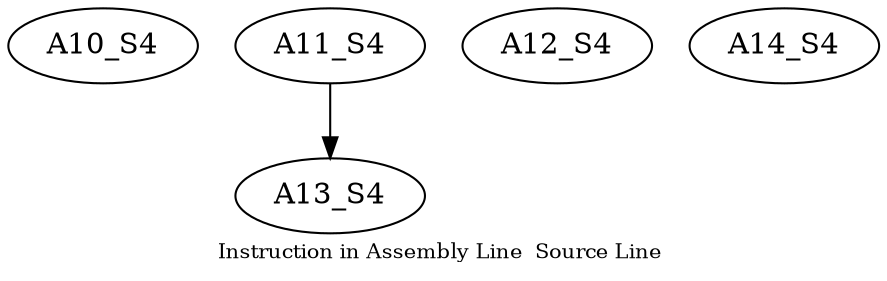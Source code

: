 digraph{
	node [ ]
	edge [ ]
	A10_S4 [ ]
	A11_S4 [ ]
	A12_S4 [ ]
	A13_S4 [ ]
	A14_S4 [ ]
	A11_S4 -> A13_S4 [ ]
	label = "Instruction in Assembly Line  Source Line "
	fontsize = "10"
}